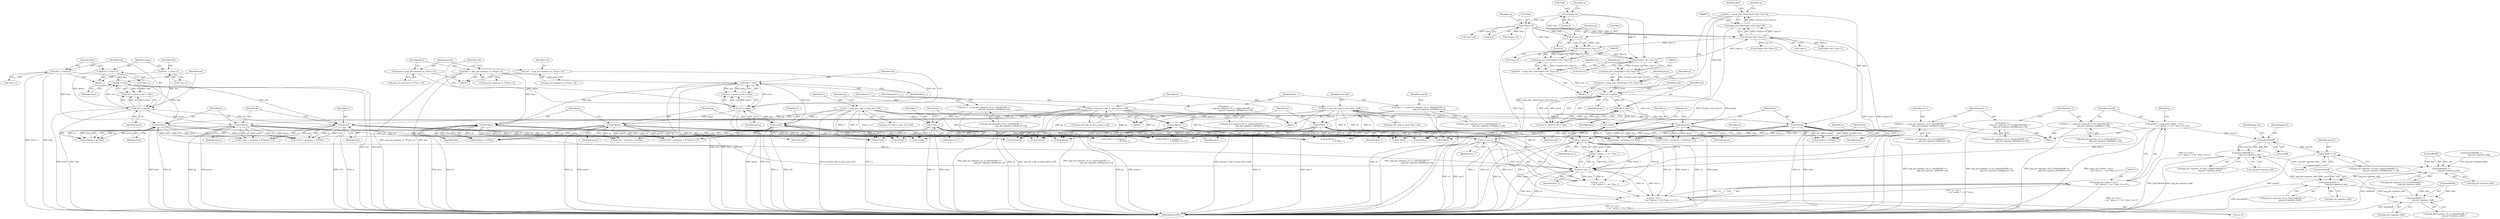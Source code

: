 digraph "1_Chrome_7f3d85b096f66870a15b37c2f40b219b2e292693_9@integer" {
"1001011" [label="(Call,gray16  = (png_uint_16)((rc * red_1\n                         + gc * green_1 + bc * blue_1)>>15))"];
"1001013" [label="(Call,(png_uint_16)((rc * red_1\n                         + gc * green_1 + bc * blue_1)>>15))"];
"1001015" [label="(Call,(rc * red_1\n                         + gc * green_1 + bc * blue_1)>>15)"];
"1001017" [label="(Call,rc * red_1)"];
"1000638" [label="(Call,rc*red)"];
"1000127" [label="(Call,rc = png_ptr->rgb_to_gray_red_coeff)"];
"1000626" [label="(Call,red != blue)"];
"1000623" [label="(Call,red != green)"];
"1000573" [label="(Call,red   = (png_uint_16)(((*(sp))<<8) | *(sp+1)))"];
"1000575" [label="(Call,(png_uint_16)(((*(sp))<<8) | *(sp+1)))"];
"1000577" [label="(Call,((*(sp))<<8) | *(sp+1))"];
"1000578" [label="(Call,(*(sp))<<8)"];
"1000610" [label="(Call,(*(sp))<<8)"];
"1000594" [label="(Call,(*(sp))<<8)"];
"1000609" [label="(Call,((*(sp))<<8) | *(sp+1))"];
"1000593" [label="(Call,((*(sp))<<8) | *(sp+1))"];
"1000589" [label="(Call,green = (png_uint_16)(((*(sp))<<8) | *(sp+1)))"];
"1000591" [label="(Call,(png_uint_16)(((*(sp))<<8) | *(sp+1)))"];
"1000605" [label="(Call,blue  = (png_uint_16)(((*(sp))<<8) | *(sp+1)))"];
"1000607" [label="(Call,(png_uint_16)(((*(sp))<<8) | *(sp+1)))"];
"1000498" [label="(Call,rc*red_1)"];
"1000438" [label="(Call,red_1   = png_ptr->gamma_16_to_1[(red&0xff) >>\n                                  png_ptr->gamma_shift][red>>8])"];
"1000241" [label="(Call,rc*red)"];
"1000224" [label="(Call,red != blue)"];
"1000221" [label="(Call,red != green)"];
"1000190" [label="(Call,red   = png_ptr->gamma_to_1[*(sp++)])"];
"1000200" [label="(Call,green = png_ptr->gamma_to_1[*(sp++)])"];
"1000210" [label="(Call,blue  = png_ptr->gamma_to_1[*(sp++)])"];
"1000319" [label="(Call,rc*red)"];
"1000304" [label="(Call,red != blue)"];
"1000301" [label="(Call,red != green)"];
"1000282" [label="(Call,red   = *(sp++))"];
"1000288" [label="(Call,green = *(sp++))"];
"1000294" [label="(Call,blue  = *(sp++))"];
"1000957" [label="(Call,red_1   = png_ptr->gamma_16_to_1[(red&0xff) >>\n                         png_ptr->gamma_shift][red>>8])"];
"1001021" [label="(Call,gc * green_1)"];
"1000642" [label="(Call,gc*green)"];
"1000133" [label="(Call,gc = png_ptr->rgb_to_gray_green_coeff)"];
"1000502" [label="(Call,gc*green_1)"];
"1000456" [label="(Call,green_1 =\n                         png_ptr->gamma_16_to_1[(green&0xff) >>\n                                  png_ptr->gamma_shift][green>>8])"];
"1000323" [label="(Call,gc*green)"];
"1000245" [label="(Call,gc*green)"];
"1000975" [label="(Call,green_1 =\n                         png_ptr->gamma_16_to_1[(green&0xff) >>\n                         png_ptr->gamma_shift][green>>8])"];
"1001024" [label="(Call,bc * blue_1)"];
"1000645" [label="(Call,bc*blue)"];
"1000139" [label="(Call,bc = png_ptr->rgb_to_gray_blue_coeff)"];
"1000505" [label="(Call,bc*blue_1)"];
"1000474" [label="(Call,blue_1  = png_ptr->gamma_16_to_1[(blue&0xff) >>\n                                  png_ptr->gamma_shift][blue>>8])"];
"1000326" [label="(Call,bc*blue)"];
"1000248" [label="(Call,bc*blue)"];
"1000993" [label="(Call,blue_1  = png_ptr->gamma_16_to_1[(blue&0xff) >>\n                         png_ptr->gamma_shift][blue>>8])"];
"1001036" [label="(Call,gray16&0xff)"];
"1001035" [label="(Call,(gray16&0xff) >>\n                         png_ptr->gamma_shift)"];
"1000964" [label="(Call,(red&0xff) >>\n                         png_ptr->gamma_shift)"];
"1000982" [label="(Call,(green&0xff) >>\n                         png_ptr->gamma_shift)"];
"1001000" [label="(Call,(blue&0xff) >>\n                         png_ptr->gamma_shift)"];
"1001042" [label="(Call,gray16 >> 8)"];
"1000249" [label="(Identifier,bc)"];
"1000438" [label="(Call,red_1   = png_ptr->gamma_16_to_1[(red&0xff) >>\n                                  png_ptr->gamma_shift][red>>8])"];
"1000242" [label="(Identifier,rc)"];
"1000516" [label="(Call,(gray16&0xff) >>\n                         png_ptr->gamma_shift)"];
"1000577" [label="(Call,((*(sp))<<8) | *(sp+1))"];
"1000598" [label="(Call,*(sp+1))"];
"1000614" [label="(Call,*(sp+1))"];
"1000436" [label="(Block,)"];
"1001039" [label="(Call,png_ptr->gamma_shift)"];
"1000640" [label="(Identifier,red)"];
"1001026" [label="(Identifier,blue_1)"];
"1000498" [label="(Call,rc*red_1)"];
"1000994" [label="(Identifier,blue_1)"];
"1000295" [label="(Identifier,blue)"];
"1000318" [label="(Call,rc*red + gc*green + bc*blue)"];
"1000769" [label="(Call,gc*green)"];
"1000134" [label="(Identifier,gc)"];
"1000595" [label="(Call,*(sp))"];
"1000594" [label="(Call,(*(sp))<<8)"];
"1000294" [label="(Call,blue  = *(sp++))"];
"1000190" [label="(Call,red   = png_ptr->gamma_to_1[*(sp++)])"];
"1000456" [label="(Call,green_1 =\n                         png_ptr->gamma_16_to_1[(green&0xff) >>\n                                  png_ptr->gamma_shift][green>>8])"];
"1000900" [label="(Call,(*(sp))<<8)"];
"1000225" [label="(Identifier,red)"];
"1001017" [label="(Call,rc * red_1)"];
"1000188" [label="(Block,)"];
"1000581" [label="(Literal,8)"];
"1000574" [label="(Identifier,red)"];
"1000500" [label="(Identifier,red_1)"];
"1001025" [label="(Identifier,bc)"];
"1000458" [label="(Call,png_ptr->gamma_16_to_1[(green&0xff) >>\n                                  png_ptr->gamma_shift][green>>8])"];
"1000628" [label="(Identifier,blue)"];
"1001019" [label="(Identifier,red_1)"];
"1000638" [label="(Call,rc*red)"];
"1000202" [label="(Call,png_ptr->gamma_to_1[*(sp++)])"];
"1000201" [label="(Identifier,green)"];
"1000133" [label="(Call,gc = png_ptr->rgb_to_gray_green_coeff)"];
"1000644" [label="(Identifier,green)"];
"1000139" [label="(Call,bc = png_ptr->rgb_to_gray_blue_coeff)"];
"1000499" [label="(Identifier,rc)"];
"1000493" [label="(Identifier,gray16)"];
"1000968" [label="(Call,png_ptr->gamma_shift)"];
"1000986" [label="(Call,png_ptr->gamma_shift)"];
"1000955" [label="(Block,)"];
"1000505" [label="(Call,bc*blue_1)"];
"1000439" [label="(Identifier,red_1)"];
"1000609" [label="(Call,((*(sp))<<8) | *(sp+1))"];
"1000964" [label="(Call,(red&0xff) >>\n                         png_ptr->gamma_shift)"];
"1000283" [label="(Identifier,red)"];
"1000192" [label="(Call,png_ptr->gamma_to_1[*(sp++)])"];
"1000503" [label="(Identifier,gc)"];
"1000326" [label="(Call,bc*blue)"];
"1000504" [label="(Identifier,green_1)"];
"1000240" [label="(Call,rc*red + gc*green + bc*blue)"];
"1000322" [label="(Call,gc*green + bc*blue)"];
"1001018" [label="(Identifier,rc)"];
"1000440" [label="(Call,png_ptr->gamma_16_to_1[(red&0xff) >>\n                                  png_ptr->gamma_shift][red>>8])"];
"1000212" [label="(Call,png_ptr->gamma_to_1[*(sp++)])"];
"1000579" [label="(Call,*(sp))"];
"1000222" [label="(Identifier,red)"];
"1000624" [label="(Identifier,red)"];
"1001110" [label="(Call,(*(sp)<<8) | *(sp+1))"];
"1000284" [label="(Call,*(sp++))"];
"1000296" [label="(Call,*(sp++))"];
"1000245" [label="(Call,gc*green)"];
"1000305" [label="(Identifier,red)"];
"1000597" [label="(Literal,8)"];
"1000646" [label="(Identifier,bc)"];
"1000506" [label="(Identifier,bc)"];
"1000226" [label="(Identifier,blue)"];
"1000844" [label="(Call,gc*green)"];
"1000840" [label="(Call,rc*red)"];
"1000957" [label="(Call,red_1   = png_ptr->gamma_16_to_1[(red&0xff) >>\n                         png_ptr->gamma_shift][red>>8])"];
"1000147" [label="(Identifier,row_info)"];
"1000476" [label="(Call,png_ptr->gamma_16_to_1[(blue&0xff) >>\n                                  png_ptr->gamma_shift][blue>>8])"];
"1000457" [label="(Identifier,green_1)"];
"1001042" [label="(Call,gray16 >> 8)"];
"1001043" [label="(Identifier,gray16)"];
"1001178" [label="(Call,bc*blue)"];
"1000639" [label="(Identifier,rc)"];
"1000502" [label="(Call,gc*green_1)"];
"1001038" [label="(Literal,0xff)"];
"1000958" [label="(Identifier,red_1)"];
"1000626" [label="(Call,red != blue)"];
"1000223" [label="(Identifier,green)"];
"1000983" [label="(Call,green&0xff)"];
"1001252" [label="(MethodReturn,RET)"];
"1000211" [label="(Identifier,blue)"];
"1001023" [label="(Identifier,green_1)"];
"1000977" [label="(Call,png_ptr->gamma_16_to_1[(green&0xff) >>\n                         png_ptr->gamma_shift][green>>8])"];
"1000982" [label="(Call,(green&0xff) >>\n                         png_ptr->gamma_shift)"];
"1000568" [label="(Block,)"];
"1000584" [label="(Identifier,sp)"];
"1000591" [label="(Call,(png_uint_16)(((*(sp))<<8) | *(sp+1)))"];
"1001000" [label="(Call,(blue&0xff) >>\n                         png_ptr->gamma_shift)"];
"1000210" [label="(Call,blue  = png_ptr->gamma_to_1[*(sp++)])"];
"1000290" [label="(Call,*(sp++))"];
"1000590" [label="(Identifier,green)"];
"1000573" [label="(Call,red   = (png_uint_16)(((*(sp))<<8) | *(sp+1)))"];
"1001036" [label="(Call,gray16&0xff)"];
"1000575" [label="(Call,(png_uint_16)(((*(sp))<<8) | *(sp+1)))"];
"1000302" [label="(Identifier,red)"];
"1000327" [label="(Identifier,bc)"];
"1000241" [label="(Call,rc*red)"];
"1000140" [label="(Identifier,bc)"];
"1001020" [label="(Call,gc * green_1 + bc * blue_1)"];
"1000975" [label="(Call,green_1 =\n                         png_ptr->gamma_16_to_1[(green&0xff) >>\n                         png_ptr->gamma_shift][green>>8])"];
"1000959" [label="(Call,png_ptr->gamma_16_to_1[(red&0xff) >>\n                         png_ptr->gamma_shift][red>>8])"];
"1000303" [label="(Identifier,green)"];
"1000221" [label="(Call,red != green)"];
"1000641" [label="(Call,gc*green + bc*blue)"];
"1001037" [label="(Identifier,gray16)"];
"1000282" [label="(Call,red   = *(sp++))"];
"1000319" [label="(Call,rc*red)"];
"1000603" [label="(Identifier,sp)"];
"1000247" [label="(Identifier,green)"];
"1001001" [label="(Call,blue&0xff)"];
"1000965" [label="(Call,red&0xff)"];
"1000622" [label="(Call,red != green || red != blue)"];
"1000637" [label="(Call,rc*red + gc*green + bc*blue)"];
"1001111" [label="(Call,*(sp)<<8)"];
"1000497" [label="(Call,rc*red_1 + gc*green_1\n                                  + bc*blue_1)"];
"1000507" [label="(Identifier,blue_1)"];
"1000960" [label="(Call,png_ptr->gamma_16_to_1[(red&0xff) >>\n                         png_ptr->gamma_shift])"];
"1000772" [label="(Call,bc*blue)"];
"1001012" [label="(Identifier,gray16)"];
"1000606" [label="(Identifier,blue)"];
"1000765" [label="(Call,rc*red)"];
"1000642" [label="(Call,gc*green)"];
"1000474" [label="(Call,blue_1  = png_ptr->gamma_16_to_1[(blue&0xff) >>\n                                  png_ptr->gamma_shift][blue>>8])"];
"1000128" [label="(Identifier,rc)"];
"1000324" [label="(Identifier,gc)"];
"1000616" [label="(Identifier,sp)"];
"1000847" [label="(Call,bc*blue)"];
"1001016" [label="(Call,rc * red_1\n                         + gc * green_1 + bc * blue_1)"];
"1000496" [label="(Call,(rc*red_1 + gc*green_1\n                                  + bc*blue_1)>>15)"];
"1000191" [label="(Identifier,red)"];
"1000323" [label="(Call,gc*green)"];
"1000605" [label="(Call,blue  = (png_uint_16)(((*(sp))<<8) | *(sp+1)))"];
"1000246" [label="(Identifier,gc)"];
"1000239" [label="(Call,(rc*red + gc*green + bc*blue)>>15)"];
"1000280" [label="(Block,)"];
"1001011" [label="(Call,gray16  = (png_uint_16)((rc * red_1\n                         + gc * green_1 + bc * blue_1)>>15))"];
"1000636" [label="(Call,(rc*red + gc*green + bc*blue)>>15)"];
"1000141" [label="(Call,png_ptr->rgb_to_gray_blue_coeff)"];
"1000129" [label="(Call,png_ptr->rgb_to_gray_red_coeff)"];
"1000978" [label="(Call,png_ptr->gamma_16_to_1[(green&0xff) >>\n                         png_ptr->gamma_shift])"];
"1001030" [label="(Call,png_ptr->gamma_16_from_1[(gray16&0xff) >>\n                         png_ptr->gamma_shift][gray16 >> 8])"];
"1001013" [label="(Call,(png_uint_16)((rc * red_1\n                         + gc * green_1 + bc * blue_1)>>15))"];
"1000300" [label="(Call,red != green || red != blue)"];
"1001029" [label="(Identifier,w)"];
"1000317" [label="(Call,(rc*red + gc*green + bc*blue)>>15)"];
"1000224" [label="(Call,red != blue)"];
"1000995" [label="(Call,png_ptr->gamma_16_to_1[(blue&0xff) >>\n                         png_ptr->gamma_shift][blue>>8])"];
"1001024" [label="(Call,bc * blue_1)"];
"1001031" [label="(Call,png_ptr->gamma_16_from_1[(gray16&0xff) >>\n                         png_ptr->gamma_shift])"];
"1000589" [label="(Call,green = (png_uint_16)(((*(sp))<<8) | *(sp+1)))"];
"1000304" [label="(Call,red != blue)"];
"1000244" [label="(Call,gc*green + bc*blue)"];
"1000610" [label="(Call,(*(sp))<<8)"];
"1000320" [label="(Identifier,rc)"];
"1000996" [label="(Call,png_ptr->gamma_16_to_1[(blue&0xff) >>\n                         png_ptr->gamma_shift])"];
"1000306" [label="(Identifier,blue)"];
"1000248" [label="(Call,bc*blue)"];
"1000250" [label="(Identifier,blue)"];
"1001035" [label="(Call,(gray16&0xff) >>\n                         png_ptr->gamma_shift)"];
"1001021" [label="(Call,gc * green_1)"];
"1000643" [label="(Identifier,gc)"];
"1000611" [label="(Call,*(sp))"];
"1000625" [label="(Identifier,green)"];
"1001171" [label="(Call,rc*red)"];
"1000288" [label="(Call,green = *(sp++))"];
"1000976" [label="(Identifier,green_1)"];
"1000243" [label="(Identifier,red)"];
"1000325" [label="(Identifier,green)"];
"1000627" [label="(Identifier,red)"];
"1000127" [label="(Call,rc = png_ptr->rgb_to_gray_red_coeff)"];
"1001015" [label="(Call,(rc * red_1\n                         + gc * green_1 + bc * blue_1)>>15)"];
"1000587" [label="(Identifier,sp)"];
"1000321" [label="(Identifier,red)"];
"1000125" [label="(Block,)"];
"1000619" [label="(Identifier,sp)"];
"1001175" [label="(Call,gc*green)"];
"1001044" [label="(Literal,8)"];
"1000135" [label="(Call,png_ptr->rgb_to_gray_green_coeff)"];
"1000289" [label="(Identifier,green)"];
"1000645" [label="(Call,bc*blue)"];
"1000600" [label="(Identifier,sp)"];
"1000220" [label="(Call,red != green || red != blue)"];
"1000899" [label="(Call,((*(sp))<<8) | *(sp+1))"];
"1000328" [label="(Identifier,blue)"];
"1000613" [label="(Literal,8)"];
"1000301" [label="(Call,red != green)"];
"1000501" [label="(Call,gc*green_1\n                                  + bc*blue_1)"];
"1000993" [label="(Call,blue_1  = png_ptr->gamma_16_to_1[(blue&0xff) >>\n                         png_ptr->gamma_shift][blue>>8])"];
"1000623" [label="(Call,red != green)"];
"1001027" [label="(Literal,15)"];
"1001040" [label="(Identifier,png_ptr)"];
"1000607" [label="(Call,(png_uint_16)(((*(sp))<<8) | *(sp+1)))"];
"1001022" [label="(Identifier,gc)"];
"1001004" [label="(Call,png_ptr->gamma_shift)"];
"1000475" [label="(Identifier,blue_1)"];
"1000593" [label="(Call,((*(sp))<<8) | *(sp+1))"];
"1000647" [label="(Identifier,blue)"];
"1000578" [label="(Call,(*(sp))<<8)"];
"1000200" [label="(Call,green = png_ptr->gamma_to_1[*(sp++)])"];
"1000582" [label="(Call,*(sp+1))"];
"1001011" -> "1000955"  [label="AST: "];
"1001011" -> "1001013"  [label="CFG: "];
"1001012" -> "1001011"  [label="AST: "];
"1001013" -> "1001011"  [label="AST: "];
"1001029" -> "1001011"  [label="CFG: "];
"1001011" -> "1001252"  [label="DDG: (png_uint_16)((rc * red_1\n                         + gc * green_1 + bc * blue_1)>>15)"];
"1001013" -> "1001011"  [label="DDG: (rc * red_1\n                         + gc * green_1 + bc * blue_1)>>15"];
"1001011" -> "1001036"  [label="DDG: gray16"];
"1001013" -> "1001015"  [label="CFG: "];
"1001014" -> "1001013"  [label="AST: "];
"1001015" -> "1001013"  [label="AST: "];
"1001013" -> "1001252"  [label="DDG: (rc * red_1\n                         + gc * green_1 + bc * blue_1)>>15"];
"1001015" -> "1001013"  [label="DDG: rc * red_1\n                         + gc * green_1 + bc * blue_1"];
"1001015" -> "1001013"  [label="DDG: 15"];
"1001015" -> "1001027"  [label="CFG: "];
"1001016" -> "1001015"  [label="AST: "];
"1001027" -> "1001015"  [label="AST: "];
"1001015" -> "1001252"  [label="DDG: rc * red_1\n                         + gc * green_1 + bc * blue_1"];
"1001017" -> "1001015"  [label="DDG: rc"];
"1001017" -> "1001015"  [label="DDG: red_1"];
"1001021" -> "1001015"  [label="DDG: gc"];
"1001021" -> "1001015"  [label="DDG: green_1"];
"1001024" -> "1001015"  [label="DDG: bc"];
"1001024" -> "1001015"  [label="DDG: blue_1"];
"1001017" -> "1001016"  [label="AST: "];
"1001017" -> "1001019"  [label="CFG: "];
"1001018" -> "1001017"  [label="AST: "];
"1001019" -> "1001017"  [label="AST: "];
"1001022" -> "1001017"  [label="CFG: "];
"1001017" -> "1001252"  [label="DDG: rc"];
"1001017" -> "1001252"  [label="DDG: red_1"];
"1001017" -> "1001016"  [label="DDG: rc"];
"1001017" -> "1001016"  [label="DDG: red_1"];
"1000638" -> "1001017"  [label="DDG: rc"];
"1000498" -> "1001017"  [label="DDG: rc"];
"1000241" -> "1001017"  [label="DDG: rc"];
"1000127" -> "1001017"  [label="DDG: rc"];
"1000319" -> "1001017"  [label="DDG: rc"];
"1000957" -> "1001017"  [label="DDG: red_1"];
"1000638" -> "1000637"  [label="AST: "];
"1000638" -> "1000640"  [label="CFG: "];
"1000639" -> "1000638"  [label="AST: "];
"1000640" -> "1000638"  [label="AST: "];
"1000643" -> "1000638"  [label="CFG: "];
"1000638" -> "1001252"  [label="DDG: rc"];
"1000638" -> "1001252"  [label="DDG: red"];
"1000638" -> "1000636"  [label="DDG: rc"];
"1000638" -> "1000636"  [label="DDG: red"];
"1000638" -> "1000637"  [label="DDG: rc"];
"1000638" -> "1000637"  [label="DDG: red"];
"1000127" -> "1000638"  [label="DDG: rc"];
"1000626" -> "1000638"  [label="DDG: red"];
"1000623" -> "1000638"  [label="DDG: red"];
"1000638" -> "1000765"  [label="DDG: rc"];
"1000638" -> "1000840"  [label="DDG: rc"];
"1000638" -> "1001171"  [label="DDG: rc"];
"1000127" -> "1000125"  [label="AST: "];
"1000127" -> "1000129"  [label="CFG: "];
"1000128" -> "1000127"  [label="AST: "];
"1000129" -> "1000127"  [label="AST: "];
"1000134" -> "1000127"  [label="CFG: "];
"1000127" -> "1001252"  [label="DDG: png_ptr->rgb_to_gray_red_coeff"];
"1000127" -> "1001252"  [label="DDG: rc"];
"1000127" -> "1000241"  [label="DDG: rc"];
"1000127" -> "1000319"  [label="DDG: rc"];
"1000127" -> "1000498"  [label="DDG: rc"];
"1000127" -> "1000765"  [label="DDG: rc"];
"1000127" -> "1000840"  [label="DDG: rc"];
"1000127" -> "1001171"  [label="DDG: rc"];
"1000626" -> "1000622"  [label="AST: "];
"1000626" -> "1000628"  [label="CFG: "];
"1000627" -> "1000626"  [label="AST: "];
"1000628" -> "1000626"  [label="AST: "];
"1000622" -> "1000626"  [label="CFG: "];
"1000626" -> "1000622"  [label="DDG: red"];
"1000626" -> "1000622"  [label="DDG: blue"];
"1000623" -> "1000626"  [label="DDG: red"];
"1000605" -> "1000626"  [label="DDG: blue"];
"1000626" -> "1000645"  [label="DDG: blue"];
"1000623" -> "1000622"  [label="AST: "];
"1000623" -> "1000625"  [label="CFG: "];
"1000624" -> "1000623"  [label="AST: "];
"1000625" -> "1000623"  [label="AST: "];
"1000627" -> "1000623"  [label="CFG: "];
"1000622" -> "1000623"  [label="CFG: "];
"1000623" -> "1000622"  [label="DDG: red"];
"1000623" -> "1000622"  [label="DDG: green"];
"1000573" -> "1000623"  [label="DDG: red"];
"1000589" -> "1000623"  [label="DDG: green"];
"1000623" -> "1000642"  [label="DDG: green"];
"1000573" -> "1000568"  [label="AST: "];
"1000573" -> "1000575"  [label="CFG: "];
"1000574" -> "1000573"  [label="AST: "];
"1000575" -> "1000573"  [label="AST: "];
"1000587" -> "1000573"  [label="CFG: "];
"1000575" -> "1000573"  [label="DDG: ((*(sp))<<8) | *(sp+1)"];
"1000575" -> "1000577"  [label="CFG: "];
"1000576" -> "1000575"  [label="AST: "];
"1000577" -> "1000575"  [label="AST: "];
"1000577" -> "1000575"  [label="DDG: (*(sp))<<8"];
"1000577" -> "1000575"  [label="DDG: *(sp+1)"];
"1000577" -> "1000582"  [label="CFG: "];
"1000578" -> "1000577"  [label="AST: "];
"1000582" -> "1000577"  [label="AST: "];
"1000578" -> "1000577"  [label="DDG: *(sp)"];
"1000578" -> "1000577"  [label="DDG: 8"];
"1000609" -> "1000577"  [label="DDG: *(sp+1)"];
"1000577" -> "1000593"  [label="DDG: *(sp+1)"];
"1000578" -> "1000581"  [label="CFG: "];
"1000579" -> "1000578"  [label="AST: "];
"1000581" -> "1000578"  [label="AST: "];
"1000584" -> "1000578"  [label="CFG: "];
"1000610" -> "1000578"  [label="DDG: *(sp)"];
"1000578" -> "1000594"  [label="DDG: *(sp)"];
"1000610" -> "1000609"  [label="AST: "];
"1000610" -> "1000613"  [label="CFG: "];
"1000611" -> "1000610"  [label="AST: "];
"1000613" -> "1000610"  [label="AST: "];
"1000616" -> "1000610"  [label="CFG: "];
"1000610" -> "1001252"  [label="DDG: *(sp)"];
"1000610" -> "1000609"  [label="DDG: *(sp)"];
"1000610" -> "1000609"  [label="DDG: 8"];
"1000594" -> "1000610"  [label="DDG: *(sp)"];
"1000610" -> "1000900"  [label="DDG: *(sp)"];
"1000610" -> "1001111"  [label="DDG: *(sp)"];
"1000594" -> "1000593"  [label="AST: "];
"1000594" -> "1000597"  [label="CFG: "];
"1000595" -> "1000594"  [label="AST: "];
"1000597" -> "1000594"  [label="AST: "];
"1000600" -> "1000594"  [label="CFG: "];
"1000594" -> "1000593"  [label="DDG: *(sp)"];
"1000594" -> "1000593"  [label="DDG: 8"];
"1000609" -> "1000607"  [label="AST: "];
"1000609" -> "1000614"  [label="CFG: "];
"1000614" -> "1000609"  [label="AST: "];
"1000607" -> "1000609"  [label="CFG: "];
"1000609" -> "1001252"  [label="DDG: *(sp+1)"];
"1000609" -> "1001252"  [label="DDG: (*(sp))<<8"];
"1000609" -> "1000607"  [label="DDG: (*(sp))<<8"];
"1000609" -> "1000607"  [label="DDG: *(sp+1)"];
"1000593" -> "1000609"  [label="DDG: *(sp+1)"];
"1000609" -> "1000899"  [label="DDG: *(sp+1)"];
"1000609" -> "1001110"  [label="DDG: *(sp+1)"];
"1000593" -> "1000591"  [label="AST: "];
"1000593" -> "1000598"  [label="CFG: "];
"1000598" -> "1000593"  [label="AST: "];
"1000591" -> "1000593"  [label="CFG: "];
"1000593" -> "1000591"  [label="DDG: (*(sp))<<8"];
"1000593" -> "1000591"  [label="DDG: *(sp+1)"];
"1000589" -> "1000568"  [label="AST: "];
"1000589" -> "1000591"  [label="CFG: "];
"1000590" -> "1000589"  [label="AST: "];
"1000591" -> "1000589"  [label="AST: "];
"1000603" -> "1000589"  [label="CFG: "];
"1000591" -> "1000589"  [label="DDG: ((*(sp))<<8) | *(sp+1)"];
"1000592" -> "1000591"  [label="AST: "];
"1000605" -> "1000568"  [label="AST: "];
"1000605" -> "1000607"  [label="CFG: "];
"1000606" -> "1000605"  [label="AST: "];
"1000607" -> "1000605"  [label="AST: "];
"1000619" -> "1000605"  [label="CFG: "];
"1000605" -> "1001252"  [label="DDG: (png_uint_16)(((*(sp))<<8) | *(sp+1))"];
"1000607" -> "1000605"  [label="DDG: ((*(sp))<<8) | *(sp+1)"];
"1000605" -> "1000645"  [label="DDG: blue"];
"1000608" -> "1000607"  [label="AST: "];
"1000607" -> "1001252"  [label="DDG: ((*(sp))<<8) | *(sp+1)"];
"1000498" -> "1000497"  [label="AST: "];
"1000498" -> "1000500"  [label="CFG: "];
"1000499" -> "1000498"  [label="AST: "];
"1000500" -> "1000498"  [label="AST: "];
"1000503" -> "1000498"  [label="CFG: "];
"1000498" -> "1001252"  [label="DDG: rc"];
"1000498" -> "1001252"  [label="DDG: red_1"];
"1000498" -> "1000496"  [label="DDG: rc"];
"1000498" -> "1000496"  [label="DDG: red_1"];
"1000498" -> "1000497"  [label="DDG: rc"];
"1000498" -> "1000497"  [label="DDG: red_1"];
"1000438" -> "1000498"  [label="DDG: red_1"];
"1000498" -> "1000765"  [label="DDG: rc"];
"1000498" -> "1000840"  [label="DDG: rc"];
"1000498" -> "1001171"  [label="DDG: rc"];
"1000438" -> "1000436"  [label="AST: "];
"1000438" -> "1000440"  [label="CFG: "];
"1000439" -> "1000438"  [label="AST: "];
"1000440" -> "1000438"  [label="AST: "];
"1000457" -> "1000438"  [label="CFG: "];
"1000438" -> "1001252"  [label="DDG: png_ptr->gamma_16_to_1[(red&0xff) >>\n                                  png_ptr->gamma_shift][red>>8]"];
"1000241" -> "1000240"  [label="AST: "];
"1000241" -> "1000243"  [label="CFG: "];
"1000242" -> "1000241"  [label="AST: "];
"1000243" -> "1000241"  [label="AST: "];
"1000246" -> "1000241"  [label="CFG: "];
"1000241" -> "1001252"  [label="DDG: rc"];
"1000241" -> "1001252"  [label="DDG: red"];
"1000241" -> "1000239"  [label="DDG: rc"];
"1000241" -> "1000239"  [label="DDG: red"];
"1000241" -> "1000240"  [label="DDG: rc"];
"1000241" -> "1000240"  [label="DDG: red"];
"1000224" -> "1000241"  [label="DDG: red"];
"1000221" -> "1000241"  [label="DDG: red"];
"1000241" -> "1000765"  [label="DDG: rc"];
"1000241" -> "1000840"  [label="DDG: rc"];
"1000241" -> "1001171"  [label="DDG: rc"];
"1000224" -> "1000220"  [label="AST: "];
"1000224" -> "1000226"  [label="CFG: "];
"1000225" -> "1000224"  [label="AST: "];
"1000226" -> "1000224"  [label="AST: "];
"1000220" -> "1000224"  [label="CFG: "];
"1000224" -> "1001252"  [label="DDG: red"];
"1000224" -> "1001252"  [label="DDG: blue"];
"1000224" -> "1000220"  [label="DDG: red"];
"1000224" -> "1000220"  [label="DDG: blue"];
"1000221" -> "1000224"  [label="DDG: red"];
"1000210" -> "1000224"  [label="DDG: blue"];
"1000224" -> "1000248"  [label="DDG: blue"];
"1000221" -> "1000220"  [label="AST: "];
"1000221" -> "1000223"  [label="CFG: "];
"1000222" -> "1000221"  [label="AST: "];
"1000223" -> "1000221"  [label="AST: "];
"1000225" -> "1000221"  [label="CFG: "];
"1000220" -> "1000221"  [label="CFG: "];
"1000221" -> "1001252"  [label="DDG: green"];
"1000221" -> "1001252"  [label="DDG: red"];
"1000221" -> "1000220"  [label="DDG: red"];
"1000221" -> "1000220"  [label="DDG: green"];
"1000190" -> "1000221"  [label="DDG: red"];
"1000200" -> "1000221"  [label="DDG: green"];
"1000221" -> "1000245"  [label="DDG: green"];
"1000190" -> "1000188"  [label="AST: "];
"1000190" -> "1000192"  [label="CFG: "];
"1000191" -> "1000190"  [label="AST: "];
"1000192" -> "1000190"  [label="AST: "];
"1000201" -> "1000190"  [label="CFG: "];
"1000200" -> "1000188"  [label="AST: "];
"1000200" -> "1000202"  [label="CFG: "];
"1000201" -> "1000200"  [label="AST: "];
"1000202" -> "1000200"  [label="AST: "];
"1000211" -> "1000200"  [label="CFG: "];
"1000210" -> "1000188"  [label="AST: "];
"1000210" -> "1000212"  [label="CFG: "];
"1000211" -> "1000210"  [label="AST: "];
"1000212" -> "1000210"  [label="AST: "];
"1000222" -> "1000210"  [label="CFG: "];
"1000210" -> "1001252"  [label="DDG: png_ptr->gamma_to_1[*(sp++)]"];
"1000210" -> "1001252"  [label="DDG: blue"];
"1000210" -> "1000248"  [label="DDG: blue"];
"1000319" -> "1000318"  [label="AST: "];
"1000319" -> "1000321"  [label="CFG: "];
"1000320" -> "1000319"  [label="AST: "];
"1000321" -> "1000319"  [label="AST: "];
"1000324" -> "1000319"  [label="CFG: "];
"1000319" -> "1001252"  [label="DDG: red"];
"1000319" -> "1001252"  [label="DDG: rc"];
"1000319" -> "1000317"  [label="DDG: rc"];
"1000319" -> "1000317"  [label="DDG: red"];
"1000319" -> "1000318"  [label="DDG: rc"];
"1000319" -> "1000318"  [label="DDG: red"];
"1000304" -> "1000319"  [label="DDG: red"];
"1000301" -> "1000319"  [label="DDG: red"];
"1000319" -> "1000765"  [label="DDG: rc"];
"1000319" -> "1000840"  [label="DDG: rc"];
"1000319" -> "1001171"  [label="DDG: rc"];
"1000304" -> "1000300"  [label="AST: "];
"1000304" -> "1000306"  [label="CFG: "];
"1000305" -> "1000304"  [label="AST: "];
"1000306" -> "1000304"  [label="AST: "];
"1000300" -> "1000304"  [label="CFG: "];
"1000304" -> "1001252"  [label="DDG: red"];
"1000304" -> "1001252"  [label="DDG: blue"];
"1000304" -> "1000300"  [label="DDG: red"];
"1000304" -> "1000300"  [label="DDG: blue"];
"1000301" -> "1000304"  [label="DDG: red"];
"1000294" -> "1000304"  [label="DDG: blue"];
"1000304" -> "1000326"  [label="DDG: blue"];
"1000301" -> "1000300"  [label="AST: "];
"1000301" -> "1000303"  [label="CFG: "];
"1000302" -> "1000301"  [label="AST: "];
"1000303" -> "1000301"  [label="AST: "];
"1000305" -> "1000301"  [label="CFG: "];
"1000300" -> "1000301"  [label="CFG: "];
"1000301" -> "1001252"  [label="DDG: green"];
"1000301" -> "1001252"  [label="DDG: red"];
"1000301" -> "1000300"  [label="DDG: red"];
"1000301" -> "1000300"  [label="DDG: green"];
"1000282" -> "1000301"  [label="DDG: red"];
"1000288" -> "1000301"  [label="DDG: green"];
"1000301" -> "1000323"  [label="DDG: green"];
"1000282" -> "1000280"  [label="AST: "];
"1000282" -> "1000284"  [label="CFG: "];
"1000283" -> "1000282"  [label="AST: "];
"1000284" -> "1000282"  [label="AST: "];
"1000289" -> "1000282"  [label="CFG: "];
"1000288" -> "1000280"  [label="AST: "];
"1000288" -> "1000290"  [label="CFG: "];
"1000289" -> "1000288"  [label="AST: "];
"1000290" -> "1000288"  [label="AST: "];
"1000295" -> "1000288"  [label="CFG: "];
"1000294" -> "1000280"  [label="AST: "];
"1000294" -> "1000296"  [label="CFG: "];
"1000295" -> "1000294"  [label="AST: "];
"1000296" -> "1000294"  [label="AST: "];
"1000302" -> "1000294"  [label="CFG: "];
"1000294" -> "1001252"  [label="DDG: *(sp++)"];
"1000294" -> "1001252"  [label="DDG: blue"];
"1000294" -> "1000326"  [label="DDG: blue"];
"1000957" -> "1000955"  [label="AST: "];
"1000957" -> "1000959"  [label="CFG: "];
"1000958" -> "1000957"  [label="AST: "];
"1000959" -> "1000957"  [label="AST: "];
"1000976" -> "1000957"  [label="CFG: "];
"1000957" -> "1001252"  [label="DDG: png_ptr->gamma_16_to_1[(red&0xff) >>\n                         png_ptr->gamma_shift][red>>8]"];
"1001021" -> "1001020"  [label="AST: "];
"1001021" -> "1001023"  [label="CFG: "];
"1001022" -> "1001021"  [label="AST: "];
"1001023" -> "1001021"  [label="AST: "];
"1001025" -> "1001021"  [label="CFG: "];
"1001021" -> "1001252"  [label="DDG: green_1"];
"1001021" -> "1001252"  [label="DDG: gc"];
"1001021" -> "1001016"  [label="DDG: gc"];
"1001021" -> "1001016"  [label="DDG: green_1"];
"1001021" -> "1001020"  [label="DDG: gc"];
"1001021" -> "1001020"  [label="DDG: green_1"];
"1000642" -> "1001021"  [label="DDG: gc"];
"1000502" -> "1001021"  [label="DDG: gc"];
"1000133" -> "1001021"  [label="DDG: gc"];
"1000323" -> "1001021"  [label="DDG: gc"];
"1000245" -> "1001021"  [label="DDG: gc"];
"1000975" -> "1001021"  [label="DDG: green_1"];
"1000642" -> "1000641"  [label="AST: "];
"1000642" -> "1000644"  [label="CFG: "];
"1000643" -> "1000642"  [label="AST: "];
"1000644" -> "1000642"  [label="AST: "];
"1000646" -> "1000642"  [label="CFG: "];
"1000642" -> "1001252"  [label="DDG: gc"];
"1000642" -> "1001252"  [label="DDG: green"];
"1000642" -> "1000636"  [label="DDG: gc"];
"1000642" -> "1000636"  [label="DDG: green"];
"1000642" -> "1000637"  [label="DDG: gc"];
"1000642" -> "1000637"  [label="DDG: green"];
"1000642" -> "1000641"  [label="DDG: gc"];
"1000642" -> "1000641"  [label="DDG: green"];
"1000133" -> "1000642"  [label="DDG: gc"];
"1000642" -> "1000769"  [label="DDG: gc"];
"1000642" -> "1000844"  [label="DDG: gc"];
"1000642" -> "1001175"  [label="DDG: gc"];
"1000133" -> "1000125"  [label="AST: "];
"1000133" -> "1000135"  [label="CFG: "];
"1000134" -> "1000133"  [label="AST: "];
"1000135" -> "1000133"  [label="AST: "];
"1000140" -> "1000133"  [label="CFG: "];
"1000133" -> "1001252"  [label="DDG: gc"];
"1000133" -> "1001252"  [label="DDG: png_ptr->rgb_to_gray_green_coeff"];
"1000133" -> "1000245"  [label="DDG: gc"];
"1000133" -> "1000323"  [label="DDG: gc"];
"1000133" -> "1000502"  [label="DDG: gc"];
"1000133" -> "1000769"  [label="DDG: gc"];
"1000133" -> "1000844"  [label="DDG: gc"];
"1000133" -> "1001175"  [label="DDG: gc"];
"1000502" -> "1000501"  [label="AST: "];
"1000502" -> "1000504"  [label="CFG: "];
"1000503" -> "1000502"  [label="AST: "];
"1000504" -> "1000502"  [label="AST: "];
"1000506" -> "1000502"  [label="CFG: "];
"1000502" -> "1001252"  [label="DDG: gc"];
"1000502" -> "1001252"  [label="DDG: green_1"];
"1000502" -> "1000496"  [label="DDG: gc"];
"1000502" -> "1000496"  [label="DDG: green_1"];
"1000502" -> "1000497"  [label="DDG: gc"];
"1000502" -> "1000497"  [label="DDG: green_1"];
"1000502" -> "1000501"  [label="DDG: gc"];
"1000502" -> "1000501"  [label="DDG: green_1"];
"1000456" -> "1000502"  [label="DDG: green_1"];
"1000502" -> "1000769"  [label="DDG: gc"];
"1000502" -> "1000844"  [label="DDG: gc"];
"1000502" -> "1001175"  [label="DDG: gc"];
"1000456" -> "1000436"  [label="AST: "];
"1000456" -> "1000458"  [label="CFG: "];
"1000457" -> "1000456"  [label="AST: "];
"1000458" -> "1000456"  [label="AST: "];
"1000475" -> "1000456"  [label="CFG: "];
"1000456" -> "1001252"  [label="DDG: png_ptr->gamma_16_to_1[(green&0xff) >>\n                                  png_ptr->gamma_shift][green>>8]"];
"1000323" -> "1000322"  [label="AST: "];
"1000323" -> "1000325"  [label="CFG: "];
"1000324" -> "1000323"  [label="AST: "];
"1000325" -> "1000323"  [label="AST: "];
"1000327" -> "1000323"  [label="CFG: "];
"1000323" -> "1001252"  [label="DDG: gc"];
"1000323" -> "1001252"  [label="DDG: green"];
"1000323" -> "1000317"  [label="DDG: gc"];
"1000323" -> "1000317"  [label="DDG: green"];
"1000323" -> "1000318"  [label="DDG: gc"];
"1000323" -> "1000318"  [label="DDG: green"];
"1000323" -> "1000322"  [label="DDG: gc"];
"1000323" -> "1000322"  [label="DDG: green"];
"1000323" -> "1000769"  [label="DDG: gc"];
"1000323" -> "1000844"  [label="DDG: gc"];
"1000323" -> "1001175"  [label="DDG: gc"];
"1000245" -> "1000244"  [label="AST: "];
"1000245" -> "1000247"  [label="CFG: "];
"1000246" -> "1000245"  [label="AST: "];
"1000247" -> "1000245"  [label="AST: "];
"1000249" -> "1000245"  [label="CFG: "];
"1000245" -> "1001252"  [label="DDG: gc"];
"1000245" -> "1001252"  [label="DDG: green"];
"1000245" -> "1000239"  [label="DDG: gc"];
"1000245" -> "1000239"  [label="DDG: green"];
"1000245" -> "1000240"  [label="DDG: gc"];
"1000245" -> "1000240"  [label="DDG: green"];
"1000245" -> "1000244"  [label="DDG: gc"];
"1000245" -> "1000244"  [label="DDG: green"];
"1000245" -> "1000769"  [label="DDG: gc"];
"1000245" -> "1000844"  [label="DDG: gc"];
"1000245" -> "1001175"  [label="DDG: gc"];
"1000975" -> "1000955"  [label="AST: "];
"1000975" -> "1000977"  [label="CFG: "];
"1000976" -> "1000975"  [label="AST: "];
"1000977" -> "1000975"  [label="AST: "];
"1000994" -> "1000975"  [label="CFG: "];
"1000975" -> "1001252"  [label="DDG: png_ptr->gamma_16_to_1[(green&0xff) >>\n                         png_ptr->gamma_shift][green>>8]"];
"1001024" -> "1001020"  [label="AST: "];
"1001024" -> "1001026"  [label="CFG: "];
"1001025" -> "1001024"  [label="AST: "];
"1001026" -> "1001024"  [label="AST: "];
"1001020" -> "1001024"  [label="CFG: "];
"1001024" -> "1001252"  [label="DDG: blue_1"];
"1001024" -> "1001252"  [label="DDG: bc"];
"1001024" -> "1001016"  [label="DDG: bc"];
"1001024" -> "1001016"  [label="DDG: blue_1"];
"1001024" -> "1001020"  [label="DDG: bc"];
"1001024" -> "1001020"  [label="DDG: blue_1"];
"1000645" -> "1001024"  [label="DDG: bc"];
"1000505" -> "1001024"  [label="DDG: bc"];
"1000139" -> "1001024"  [label="DDG: bc"];
"1000326" -> "1001024"  [label="DDG: bc"];
"1000248" -> "1001024"  [label="DDG: bc"];
"1000993" -> "1001024"  [label="DDG: blue_1"];
"1000645" -> "1000641"  [label="AST: "];
"1000645" -> "1000647"  [label="CFG: "];
"1000646" -> "1000645"  [label="AST: "];
"1000647" -> "1000645"  [label="AST: "];
"1000641" -> "1000645"  [label="CFG: "];
"1000645" -> "1001252"  [label="DDG: bc"];
"1000645" -> "1001252"  [label="DDG: blue"];
"1000645" -> "1000636"  [label="DDG: bc"];
"1000645" -> "1000636"  [label="DDG: blue"];
"1000645" -> "1000637"  [label="DDG: bc"];
"1000645" -> "1000637"  [label="DDG: blue"];
"1000645" -> "1000641"  [label="DDG: bc"];
"1000645" -> "1000641"  [label="DDG: blue"];
"1000139" -> "1000645"  [label="DDG: bc"];
"1000645" -> "1000772"  [label="DDG: bc"];
"1000645" -> "1000847"  [label="DDG: bc"];
"1000645" -> "1001178"  [label="DDG: bc"];
"1000139" -> "1000125"  [label="AST: "];
"1000139" -> "1000141"  [label="CFG: "];
"1000140" -> "1000139"  [label="AST: "];
"1000141" -> "1000139"  [label="AST: "];
"1000147" -> "1000139"  [label="CFG: "];
"1000139" -> "1001252"  [label="DDG: png_ptr->rgb_to_gray_blue_coeff"];
"1000139" -> "1001252"  [label="DDG: bc"];
"1000139" -> "1000248"  [label="DDG: bc"];
"1000139" -> "1000326"  [label="DDG: bc"];
"1000139" -> "1000505"  [label="DDG: bc"];
"1000139" -> "1000772"  [label="DDG: bc"];
"1000139" -> "1000847"  [label="DDG: bc"];
"1000139" -> "1001178"  [label="DDG: bc"];
"1000505" -> "1000501"  [label="AST: "];
"1000505" -> "1000507"  [label="CFG: "];
"1000506" -> "1000505"  [label="AST: "];
"1000507" -> "1000505"  [label="AST: "];
"1000501" -> "1000505"  [label="CFG: "];
"1000505" -> "1001252"  [label="DDG: bc"];
"1000505" -> "1001252"  [label="DDG: blue_1"];
"1000505" -> "1000496"  [label="DDG: bc"];
"1000505" -> "1000496"  [label="DDG: blue_1"];
"1000505" -> "1000497"  [label="DDG: bc"];
"1000505" -> "1000497"  [label="DDG: blue_1"];
"1000505" -> "1000501"  [label="DDG: bc"];
"1000505" -> "1000501"  [label="DDG: blue_1"];
"1000474" -> "1000505"  [label="DDG: blue_1"];
"1000505" -> "1000772"  [label="DDG: bc"];
"1000505" -> "1000847"  [label="DDG: bc"];
"1000505" -> "1001178"  [label="DDG: bc"];
"1000474" -> "1000436"  [label="AST: "];
"1000474" -> "1000476"  [label="CFG: "];
"1000475" -> "1000474"  [label="AST: "];
"1000476" -> "1000474"  [label="AST: "];
"1000493" -> "1000474"  [label="CFG: "];
"1000474" -> "1001252"  [label="DDG: png_ptr->gamma_16_to_1[(blue&0xff) >>\n                                  png_ptr->gamma_shift][blue>>8]"];
"1000326" -> "1000322"  [label="AST: "];
"1000326" -> "1000328"  [label="CFG: "];
"1000327" -> "1000326"  [label="AST: "];
"1000328" -> "1000326"  [label="AST: "];
"1000322" -> "1000326"  [label="CFG: "];
"1000326" -> "1001252"  [label="DDG: blue"];
"1000326" -> "1001252"  [label="DDG: bc"];
"1000326" -> "1000317"  [label="DDG: bc"];
"1000326" -> "1000317"  [label="DDG: blue"];
"1000326" -> "1000318"  [label="DDG: bc"];
"1000326" -> "1000318"  [label="DDG: blue"];
"1000326" -> "1000322"  [label="DDG: bc"];
"1000326" -> "1000322"  [label="DDG: blue"];
"1000326" -> "1000772"  [label="DDG: bc"];
"1000326" -> "1000847"  [label="DDG: bc"];
"1000326" -> "1001178"  [label="DDG: bc"];
"1000248" -> "1000244"  [label="AST: "];
"1000248" -> "1000250"  [label="CFG: "];
"1000249" -> "1000248"  [label="AST: "];
"1000250" -> "1000248"  [label="AST: "];
"1000244" -> "1000248"  [label="CFG: "];
"1000248" -> "1001252"  [label="DDG: blue"];
"1000248" -> "1001252"  [label="DDG: bc"];
"1000248" -> "1000239"  [label="DDG: bc"];
"1000248" -> "1000239"  [label="DDG: blue"];
"1000248" -> "1000240"  [label="DDG: bc"];
"1000248" -> "1000240"  [label="DDG: blue"];
"1000248" -> "1000244"  [label="DDG: bc"];
"1000248" -> "1000244"  [label="DDG: blue"];
"1000248" -> "1000772"  [label="DDG: bc"];
"1000248" -> "1000847"  [label="DDG: bc"];
"1000248" -> "1001178"  [label="DDG: bc"];
"1000993" -> "1000955"  [label="AST: "];
"1000993" -> "1000995"  [label="CFG: "];
"1000994" -> "1000993"  [label="AST: "];
"1000995" -> "1000993"  [label="AST: "];
"1001012" -> "1000993"  [label="CFG: "];
"1000993" -> "1001252"  [label="DDG: png_ptr->gamma_16_to_1[(blue&0xff) >>\n                         png_ptr->gamma_shift][blue>>8]"];
"1001036" -> "1001035"  [label="AST: "];
"1001036" -> "1001038"  [label="CFG: "];
"1001037" -> "1001036"  [label="AST: "];
"1001038" -> "1001036"  [label="AST: "];
"1001040" -> "1001036"  [label="CFG: "];
"1001036" -> "1001035"  [label="DDG: gray16"];
"1001036" -> "1001035"  [label="DDG: 0xff"];
"1001036" -> "1001042"  [label="DDG: gray16"];
"1001035" -> "1001031"  [label="AST: "];
"1001035" -> "1001039"  [label="CFG: "];
"1001039" -> "1001035"  [label="AST: "];
"1001031" -> "1001035"  [label="CFG: "];
"1001035" -> "1001252"  [label="DDG: gray16&0xff"];
"1001035" -> "1001252"  [label="DDG: png_ptr->gamma_shift"];
"1001035" -> "1000964"  [label="DDG: png_ptr->gamma_shift"];
"1001000" -> "1001035"  [label="DDG: png_ptr->gamma_shift"];
"1000964" -> "1000960"  [label="AST: "];
"1000964" -> "1000968"  [label="CFG: "];
"1000965" -> "1000964"  [label="AST: "];
"1000968" -> "1000964"  [label="AST: "];
"1000960" -> "1000964"  [label="CFG: "];
"1000964" -> "1001252"  [label="DDG: red&0xff"];
"1000965" -> "1000964"  [label="DDG: red"];
"1000965" -> "1000964"  [label="DDG: 0xff"];
"1000516" -> "1000964"  [label="DDG: png_ptr->gamma_shift"];
"1000964" -> "1000982"  [label="DDG: png_ptr->gamma_shift"];
"1000982" -> "1000978"  [label="AST: "];
"1000982" -> "1000986"  [label="CFG: "];
"1000983" -> "1000982"  [label="AST: "];
"1000986" -> "1000982"  [label="AST: "];
"1000978" -> "1000982"  [label="CFG: "];
"1000982" -> "1001252"  [label="DDG: green&0xff"];
"1000983" -> "1000982"  [label="DDG: green"];
"1000983" -> "1000982"  [label="DDG: 0xff"];
"1000982" -> "1001000"  [label="DDG: png_ptr->gamma_shift"];
"1001000" -> "1000996"  [label="AST: "];
"1001000" -> "1001004"  [label="CFG: "];
"1001001" -> "1001000"  [label="AST: "];
"1001004" -> "1001000"  [label="AST: "];
"1000996" -> "1001000"  [label="CFG: "];
"1001000" -> "1001252"  [label="DDG: blue&0xff"];
"1001001" -> "1001000"  [label="DDG: blue"];
"1001001" -> "1001000"  [label="DDG: 0xff"];
"1001042" -> "1001030"  [label="AST: "];
"1001042" -> "1001044"  [label="CFG: "];
"1001043" -> "1001042"  [label="AST: "];
"1001044" -> "1001042"  [label="AST: "];
"1001030" -> "1001042"  [label="CFG: "];
"1001042" -> "1001252"  [label="DDG: gray16"];
}
